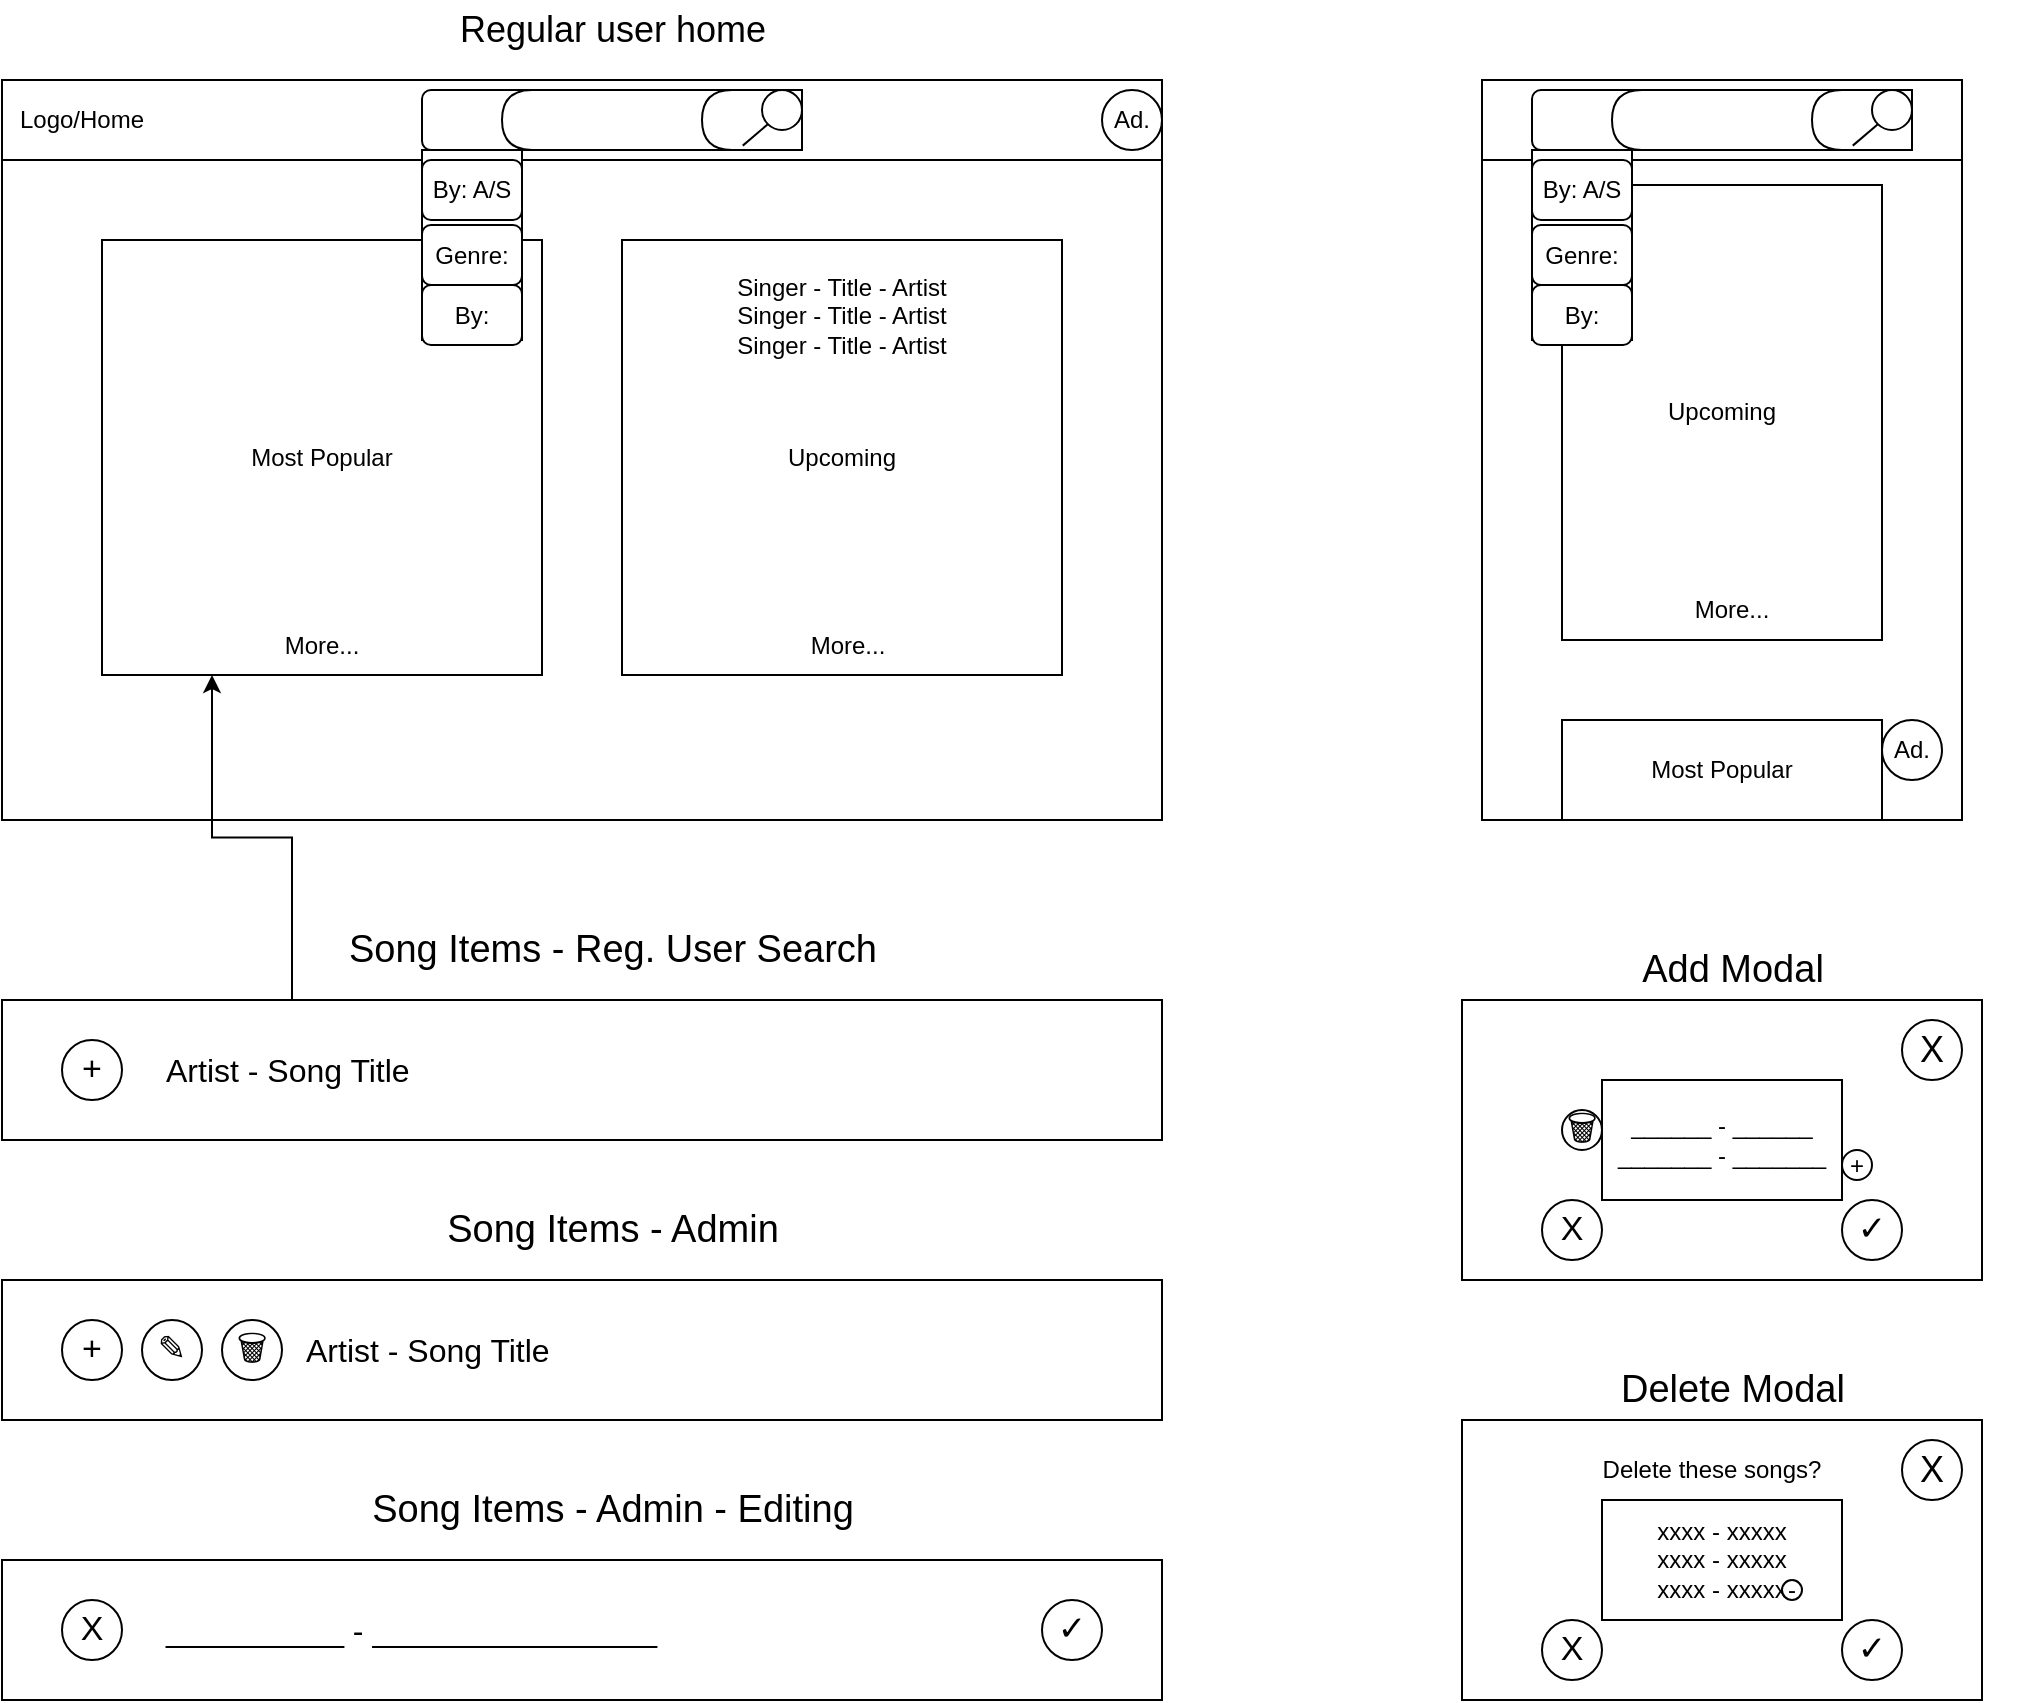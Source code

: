 <mxfile version="24.3.0" type="device">
  <diagram name="Page-1" id="60nP7bbnmSPwABMeLaZd">
    <mxGraphModel dx="1312" dy="751" grid="1" gridSize="10" guides="1" tooltips="1" connect="1" arrows="1" fold="1" page="1" pageScale="1" pageWidth="850" pageHeight="1100" math="0" shadow="0">
      <root>
        <mxCell id="0" />
        <mxCell id="1" parent="0" />
        <mxCell id="r8Hm6_AhLgGKU_c6-KS3-1" value="" style="rounded=0;whiteSpace=wrap;html=1;" vertex="1" parent="1">
          <mxGeometry x="120" y="100" width="580" height="370" as="geometry" />
        </mxCell>
        <mxCell id="r8Hm6_AhLgGKU_c6-KS3-2" value="" style="rounded=0;whiteSpace=wrap;html=1;" vertex="1" parent="1">
          <mxGeometry x="120" y="100" width="580" height="40" as="geometry" />
        </mxCell>
        <mxCell id="r8Hm6_AhLgGKU_c6-KS3-3" value="Ad." style="ellipse;whiteSpace=wrap;html=1;aspect=fixed;" vertex="1" parent="1">
          <mxGeometry x="670" y="105" width="30" height="30" as="geometry" />
        </mxCell>
        <mxCell id="r8Hm6_AhLgGKU_c6-KS3-5" value="" style="rounded=1;whiteSpace=wrap;html=1;" vertex="1" parent="1">
          <mxGeometry x="330" y="105" width="190" height="30" as="geometry" />
        </mxCell>
        <mxCell id="r8Hm6_AhLgGKU_c6-KS3-7" value="" style="shape=delay;whiteSpace=wrap;html=1;rotation=-180;" vertex="1" parent="1">
          <mxGeometry x="370" y="105" width="150" height="30" as="geometry" />
        </mxCell>
        <mxCell id="r8Hm6_AhLgGKU_c6-KS3-8" value="" style="shape=delay;whiteSpace=wrap;html=1;rotation=-180;" vertex="1" parent="1">
          <mxGeometry x="470" y="105" width="50" height="30" as="geometry" />
        </mxCell>
        <mxCell id="r8Hm6_AhLgGKU_c6-KS3-10" value="Logo/Home" style="text;html=1;align=center;verticalAlign=middle;whiteSpace=wrap;rounded=0;" vertex="1" parent="1">
          <mxGeometry x="130" y="105" width="60" height="30" as="geometry" />
        </mxCell>
        <mxCell id="r8Hm6_AhLgGKU_c6-KS3-18" value="Most Popular" style="rounded=0;whiteSpace=wrap;html=1;" vertex="1" parent="1">
          <mxGeometry x="170" y="180" width="220" height="217.5" as="geometry" />
        </mxCell>
        <mxCell id="r8Hm6_AhLgGKU_c6-KS3-11" value="" style="rounded=0;whiteSpace=wrap;html=1;" vertex="1" parent="1">
          <mxGeometry x="330" y="135" width="50" height="95" as="geometry" />
        </mxCell>
        <mxCell id="r8Hm6_AhLgGKU_c6-KS3-12" value="By: A/S" style="rounded=1;whiteSpace=wrap;html=1;" vertex="1" parent="1">
          <mxGeometry x="330" y="140" width="50" height="30" as="geometry" />
        </mxCell>
        <mxCell id="r8Hm6_AhLgGKU_c6-KS3-13" value="Genre:" style="rounded=1;whiteSpace=wrap;html=1;" vertex="1" parent="1">
          <mxGeometry x="330" y="172.5" width="50" height="30" as="geometry" />
        </mxCell>
        <mxCell id="r8Hm6_AhLgGKU_c6-KS3-15" value="" style="ellipse;whiteSpace=wrap;html=1;aspect=fixed;" vertex="1" parent="1">
          <mxGeometry x="500" y="105" width="20" height="20" as="geometry" />
        </mxCell>
        <mxCell id="r8Hm6_AhLgGKU_c6-KS3-16" value="" style="endArrow=none;html=1;rounded=0;entryX=0;entryY=1;entryDx=0;entryDy=0;exitX=0.592;exitY=0.073;exitDx=0;exitDy=0;exitPerimeter=0;" edge="1" parent="1" source="r8Hm6_AhLgGKU_c6-KS3-8" target="r8Hm6_AhLgGKU_c6-KS3-15">
          <mxGeometry width="50" height="50" relative="1" as="geometry">
            <mxPoint x="530" y="210" as="sourcePoint" />
            <mxPoint x="580" y="160" as="targetPoint" />
          </mxGeometry>
        </mxCell>
        <mxCell id="r8Hm6_AhLgGKU_c6-KS3-17" value="&lt;font style=&quot;font-size: 18px;&quot;&gt;Regular user home&lt;/font&gt;" style="text;html=1;align=center;verticalAlign=middle;whiteSpace=wrap;rounded=0;" vertex="1" parent="1">
          <mxGeometry x="313" y="60" width="225" height="30" as="geometry" />
        </mxCell>
        <mxCell id="r8Hm6_AhLgGKU_c6-KS3-19" value="Upcoming" style="rounded=0;whiteSpace=wrap;html=1;" vertex="1" parent="1">
          <mxGeometry x="430" y="180" width="220" height="217.5" as="geometry" />
        </mxCell>
        <mxCell id="r8Hm6_AhLgGKU_c6-KS3-20" value="By:" style="rounded=1;whiteSpace=wrap;html=1;" vertex="1" parent="1">
          <mxGeometry x="330" y="202.5" width="50" height="30" as="geometry" />
        </mxCell>
        <mxCell id="r8Hm6_AhLgGKU_c6-KS3-21" value="" style="rounded=0;whiteSpace=wrap;html=1;" vertex="1" parent="1">
          <mxGeometry x="860" y="100" width="240" height="370" as="geometry" />
        </mxCell>
        <mxCell id="r8Hm6_AhLgGKU_c6-KS3-22" value="" style="rounded=0;whiteSpace=wrap;html=1;" vertex="1" parent="1">
          <mxGeometry x="860" y="100" width="240" height="40" as="geometry" />
        </mxCell>
        <mxCell id="r8Hm6_AhLgGKU_c6-KS3-23" value="Ad." style="ellipse;whiteSpace=wrap;html=1;aspect=fixed;" vertex="1" parent="1">
          <mxGeometry x="1060" y="420" width="30" height="30" as="geometry" />
        </mxCell>
        <mxCell id="r8Hm6_AhLgGKU_c6-KS3-24" value="" style="rounded=1;whiteSpace=wrap;html=1;" vertex="1" parent="1">
          <mxGeometry x="885" y="105" width="190" height="30" as="geometry" />
        </mxCell>
        <mxCell id="r8Hm6_AhLgGKU_c6-KS3-25" value="" style="shape=delay;whiteSpace=wrap;html=1;rotation=-180;" vertex="1" parent="1">
          <mxGeometry x="925" y="105" width="150" height="30" as="geometry" />
        </mxCell>
        <mxCell id="r8Hm6_AhLgGKU_c6-KS3-26" value="" style="shape=delay;whiteSpace=wrap;html=1;rotation=-180;" vertex="1" parent="1">
          <mxGeometry x="1025" y="105" width="50" height="30" as="geometry" />
        </mxCell>
        <mxCell id="r8Hm6_AhLgGKU_c6-KS3-30" value="" style="ellipse;whiteSpace=wrap;html=1;aspect=fixed;" vertex="1" parent="1">
          <mxGeometry x="1055" y="105" width="20" height="20" as="geometry" />
        </mxCell>
        <mxCell id="r8Hm6_AhLgGKU_c6-KS3-31" value="" style="endArrow=none;html=1;rounded=0;entryX=0;entryY=1;entryDx=0;entryDy=0;exitX=0.592;exitY=0.073;exitDx=0;exitDy=0;exitPerimeter=0;" edge="1" parent="1" source="r8Hm6_AhLgGKU_c6-KS3-26" target="r8Hm6_AhLgGKU_c6-KS3-30">
          <mxGeometry width="50" height="50" relative="1" as="geometry">
            <mxPoint x="1085" y="210" as="sourcePoint" />
            <mxPoint x="1135" y="160" as="targetPoint" />
          </mxGeometry>
        </mxCell>
        <mxCell id="r8Hm6_AhLgGKU_c6-KS3-33" value="Upcoming" style="rounded=0;whiteSpace=wrap;html=1;" vertex="1" parent="1">
          <mxGeometry x="900" y="152.5" width="160" height="227.5" as="geometry" />
        </mxCell>
        <mxCell id="r8Hm6_AhLgGKU_c6-KS3-27" value="" style="rounded=0;whiteSpace=wrap;html=1;" vertex="1" parent="1">
          <mxGeometry x="885" y="135" width="50" height="95" as="geometry" />
        </mxCell>
        <mxCell id="r8Hm6_AhLgGKU_c6-KS3-32" value="By:" style="rounded=1;whiteSpace=wrap;html=1;" vertex="1" parent="1">
          <mxGeometry x="885" y="202.5" width="50" height="30" as="geometry" />
        </mxCell>
        <mxCell id="r8Hm6_AhLgGKU_c6-KS3-29" value="Genre:" style="rounded=1;whiteSpace=wrap;html=1;" vertex="1" parent="1">
          <mxGeometry x="885" y="172.5" width="50" height="30" as="geometry" />
        </mxCell>
        <mxCell id="r8Hm6_AhLgGKU_c6-KS3-28" value="By: A/S" style="rounded=1;whiteSpace=wrap;html=1;" vertex="1" parent="1">
          <mxGeometry x="885" y="140" width="50" height="30" as="geometry" />
        </mxCell>
        <mxCell id="r8Hm6_AhLgGKU_c6-KS3-34" value="Most Popular" style="rounded=0;whiteSpace=wrap;html=1;" vertex="1" parent="1">
          <mxGeometry x="900" y="420" width="160" height="50" as="geometry" />
        </mxCell>
        <mxCell id="r8Hm6_AhLgGKU_c6-KS3-74" style="edgeStyle=orthogonalEdgeStyle;rounded=0;orthogonalLoop=1;jettySize=auto;html=1;exitX=0.25;exitY=0;exitDx=0;exitDy=0;entryX=0.25;entryY=1;entryDx=0;entryDy=0;" edge="1" parent="1" source="r8Hm6_AhLgGKU_c6-KS3-35" target="r8Hm6_AhLgGKU_c6-KS3-18">
          <mxGeometry relative="1" as="geometry" />
        </mxCell>
        <mxCell id="r8Hm6_AhLgGKU_c6-KS3-35" value="" style="rounded=0;whiteSpace=wrap;html=1;" vertex="1" parent="1">
          <mxGeometry x="120" y="560" width="580" height="70" as="geometry" />
        </mxCell>
        <mxCell id="r8Hm6_AhLgGKU_c6-KS3-36" value="&lt;font style=&quot;font-size: 19px;&quot;&gt;Song Items - Reg. User Search&lt;/font&gt;" style="text;html=1;align=center;verticalAlign=middle;whiteSpace=wrap;rounded=0;" vertex="1" parent="1">
          <mxGeometry x="278" y="520" width="295" height="30" as="geometry" />
        </mxCell>
        <mxCell id="r8Hm6_AhLgGKU_c6-KS3-38" value="&lt;font style=&quot;font-size: 16px;&quot;&gt;Artist - Song Title&lt;/font&gt;" style="text;html=1;align=left;verticalAlign=middle;whiteSpace=wrap;rounded=0;" vertex="1" parent="1">
          <mxGeometry x="200" y="580" width="460" height="30" as="geometry" />
        </mxCell>
        <mxCell id="r8Hm6_AhLgGKU_c6-KS3-39" value="&lt;font style=&quot;font-size: 17px;&quot;&gt;+&lt;/font&gt;" style="ellipse;whiteSpace=wrap;html=1;aspect=fixed;" vertex="1" parent="1">
          <mxGeometry x="150" y="580" width="30" height="30" as="geometry" />
        </mxCell>
        <mxCell id="r8Hm6_AhLgGKU_c6-KS3-40" value="" style="rounded=0;whiteSpace=wrap;html=1;" vertex="1" parent="1">
          <mxGeometry x="850" y="560" width="260" height="140" as="geometry" />
        </mxCell>
        <mxCell id="r8Hm6_AhLgGKU_c6-KS3-41" value="&lt;font style=&quot;font-size: 19px;&quot;&gt;Add Modal&lt;/font&gt;" style="text;html=1;align=center;verticalAlign=middle;whiteSpace=wrap;rounded=0;" vertex="1" parent="1">
          <mxGeometry x="837.5" y="530" width="295" height="30" as="geometry" />
        </mxCell>
        <mxCell id="r8Hm6_AhLgGKU_c6-KS3-43" value="&lt;font style=&quot;font-size: 18px;&quot;&gt;X&lt;/font&gt;" style="ellipse;whiteSpace=wrap;html=1;aspect=fixed;" vertex="1" parent="1">
          <mxGeometry x="1070" y="570" width="30" height="30" as="geometry" />
        </mxCell>
        <mxCell id="r8Hm6_AhLgGKU_c6-KS3-44" value="" style="rounded=0;whiteSpace=wrap;html=1;" vertex="1" parent="1">
          <mxGeometry x="850" y="770" width="260" height="140" as="geometry" />
        </mxCell>
        <mxCell id="r8Hm6_AhLgGKU_c6-KS3-45" value="&lt;font style=&quot;font-size: 19px;&quot;&gt;Delete Modal&lt;/font&gt;" style="text;html=1;align=center;verticalAlign=middle;whiteSpace=wrap;rounded=0;" vertex="1" parent="1">
          <mxGeometry x="837.5" y="740" width="295" height="30" as="geometry" />
        </mxCell>
        <mxCell id="r8Hm6_AhLgGKU_c6-KS3-46" value="&lt;font style=&quot;font-size: 18px;&quot;&gt;X&lt;/font&gt;" style="ellipse;whiteSpace=wrap;html=1;aspect=fixed;" vertex="1" parent="1">
          <mxGeometry x="1070" y="780" width="30" height="30" as="geometry" />
        </mxCell>
        <mxCell id="r8Hm6_AhLgGKU_c6-KS3-47" value="" style="rounded=0;whiteSpace=wrap;html=1;" vertex="1" parent="1">
          <mxGeometry x="120" y="700" width="580" height="70" as="geometry" />
        </mxCell>
        <mxCell id="r8Hm6_AhLgGKU_c6-KS3-48" value="&lt;font style=&quot;font-size: 19px;&quot;&gt;Song Items - Admin&lt;/font&gt;" style="text;html=1;align=center;verticalAlign=middle;whiteSpace=wrap;rounded=0;" vertex="1" parent="1">
          <mxGeometry x="278" y="660" width="295" height="30" as="geometry" />
        </mxCell>
        <mxCell id="r8Hm6_AhLgGKU_c6-KS3-49" value="&lt;font style=&quot;font-size: 16px;&quot;&gt;Artist - Song Title&lt;/font&gt;" style="text;html=1;align=left;verticalAlign=middle;whiteSpace=wrap;rounded=0;" vertex="1" parent="1">
          <mxGeometry x="270" y="720" width="390" height="30" as="geometry" />
        </mxCell>
        <mxCell id="r8Hm6_AhLgGKU_c6-KS3-50" value="&lt;font style=&quot;font-size: 17px;&quot;&gt;+&lt;/font&gt;" style="ellipse;whiteSpace=wrap;html=1;aspect=fixed;" vertex="1" parent="1">
          <mxGeometry x="150" y="720" width="30" height="30" as="geometry" />
        </mxCell>
        <mxCell id="r8Hm6_AhLgGKU_c6-KS3-51" value="&lt;font style=&quot;font-size: 17px;&quot;&gt;✎&lt;/font&gt;" style="ellipse;whiteSpace=wrap;html=1;aspect=fixed;" vertex="1" parent="1">
          <mxGeometry x="190" y="720" width="30" height="30" as="geometry" />
        </mxCell>
        <mxCell id="r8Hm6_AhLgGKU_c6-KS3-52" value="&lt;font style=&quot;font-size: 17px;&quot;&gt;🗑&lt;/font&gt;" style="ellipse;whiteSpace=wrap;html=1;aspect=fixed;" vertex="1" parent="1">
          <mxGeometry x="230" y="720" width="30" height="30" as="geometry" />
        </mxCell>
        <mxCell id="r8Hm6_AhLgGKU_c6-KS3-53" value="" style="rounded=0;whiteSpace=wrap;html=1;" vertex="1" parent="1">
          <mxGeometry x="120" y="840" width="580" height="70" as="geometry" />
        </mxCell>
        <mxCell id="r8Hm6_AhLgGKU_c6-KS3-54" value="&lt;font style=&quot;font-size: 19px;&quot;&gt;Song Items - Admin - Editing&lt;/font&gt;" style="text;html=1;align=center;verticalAlign=middle;whiteSpace=wrap;rounded=0;" vertex="1" parent="1">
          <mxGeometry x="278" y="800" width="295" height="30" as="geometry" />
        </mxCell>
        <mxCell id="r8Hm6_AhLgGKU_c6-KS3-55" value="&lt;font style=&quot;font-size: 16px;&quot;&gt;__________ - ________________&lt;/font&gt;" style="text;html=1;align=left;verticalAlign=middle;whiteSpace=wrap;rounded=0;" vertex="1" parent="1">
          <mxGeometry x="200" y="860" width="390" height="30" as="geometry" />
        </mxCell>
        <mxCell id="r8Hm6_AhLgGKU_c6-KS3-56" value="&lt;font style=&quot;font-size: 17px;&quot;&gt;X&lt;/font&gt;" style="ellipse;whiteSpace=wrap;html=1;aspect=fixed;" vertex="1" parent="1">
          <mxGeometry x="150" y="860" width="30" height="30" as="geometry" />
        </mxCell>
        <mxCell id="r8Hm6_AhLgGKU_c6-KS3-58" value="&lt;font style=&quot;font-size: 17px;&quot;&gt;✓&lt;/font&gt;" style="ellipse;whiteSpace=wrap;html=1;aspect=fixed;" vertex="1" parent="1">
          <mxGeometry x="640" y="860" width="30" height="30" as="geometry" />
        </mxCell>
        <mxCell id="r8Hm6_AhLgGKU_c6-KS3-59" value="Delete these songs?" style="text;html=1;align=center;verticalAlign=middle;whiteSpace=wrap;rounded=0;" vertex="1" parent="1">
          <mxGeometry x="890" y="780" width="170" height="30" as="geometry" />
        </mxCell>
        <mxCell id="r8Hm6_AhLgGKU_c6-KS3-60" value="xxxx - xxxxx&lt;br&gt;xxxx - xxxxx&lt;br&gt;xxxx - xxxxx" style="rounded=0;whiteSpace=wrap;html=1;" vertex="1" parent="1">
          <mxGeometry x="920" y="810" width="120" height="60" as="geometry" />
        </mxCell>
        <mxCell id="r8Hm6_AhLgGKU_c6-KS3-61" value="&lt;font style=&quot;font-size: 17px;&quot;&gt;✓&lt;/font&gt;" style="ellipse;whiteSpace=wrap;html=1;aspect=fixed;" vertex="1" parent="1">
          <mxGeometry x="1040" y="870" width="30" height="30" as="geometry" />
        </mxCell>
        <mxCell id="r8Hm6_AhLgGKU_c6-KS3-62" value="&lt;font style=&quot;font-size: 17px;&quot;&gt;X&lt;/font&gt;" style="ellipse;whiteSpace=wrap;html=1;aspect=fixed;" vertex="1" parent="1">
          <mxGeometry x="890" y="870" width="30" height="30" as="geometry" />
        </mxCell>
        <mxCell id="r8Hm6_AhLgGKU_c6-KS3-63" value="______ - ______&lt;br&gt;_______ - _______" style="rounded=0;whiteSpace=wrap;html=1;" vertex="1" parent="1">
          <mxGeometry x="920" y="600" width="120" height="60" as="geometry" />
        </mxCell>
        <mxCell id="r8Hm6_AhLgGKU_c6-KS3-64" value="&lt;font style=&quot;font-size: 17px;&quot;&gt;✓&lt;/font&gt;" style="ellipse;whiteSpace=wrap;html=1;aspect=fixed;" vertex="1" parent="1">
          <mxGeometry x="1040" y="660" width="30" height="30" as="geometry" />
        </mxCell>
        <mxCell id="r8Hm6_AhLgGKU_c6-KS3-65" value="&lt;font style=&quot;font-size: 17px;&quot;&gt;X&lt;/font&gt;" style="ellipse;whiteSpace=wrap;html=1;aspect=fixed;" vertex="1" parent="1">
          <mxGeometry x="890" y="660" width="30" height="30" as="geometry" />
        </mxCell>
        <mxCell id="r8Hm6_AhLgGKU_c6-KS3-66" value="+" style="ellipse;whiteSpace=wrap;html=1;aspect=fixed;" vertex="1" parent="1">
          <mxGeometry x="1040" y="635" width="15" height="15" as="geometry" />
        </mxCell>
        <mxCell id="r8Hm6_AhLgGKU_c6-KS3-70" value="&lt;font style=&quot;font-size: 17px;&quot;&gt;🗑&lt;/font&gt;" style="ellipse;whiteSpace=wrap;html=1;aspect=fixed;" vertex="1" parent="1">
          <mxGeometry x="900" y="615" width="20" height="20" as="geometry" />
        </mxCell>
        <mxCell id="r8Hm6_AhLgGKU_c6-KS3-71" value="More..." style="text;html=1;align=center;verticalAlign=middle;whiteSpace=wrap;rounded=0;" vertex="1" parent="1">
          <mxGeometry x="250" y="367.5" width="60" height="30" as="geometry" />
        </mxCell>
        <mxCell id="r8Hm6_AhLgGKU_c6-KS3-72" value="More..." style="text;html=1;align=center;verticalAlign=middle;whiteSpace=wrap;rounded=0;" vertex="1" parent="1">
          <mxGeometry x="513" y="367.5" width="60" height="30" as="geometry" />
        </mxCell>
        <mxCell id="r8Hm6_AhLgGKU_c6-KS3-73" value="More..." style="text;html=1;align=center;verticalAlign=middle;whiteSpace=wrap;rounded=0;" vertex="1" parent="1">
          <mxGeometry x="955" y="350" width="60" height="30" as="geometry" />
        </mxCell>
        <mxCell id="r8Hm6_AhLgGKU_c6-KS3-75" value="Singer - Title - Artist&lt;br&gt;Singer - Title - Artist&lt;br&gt;Singer - Title - Artist" style="text;html=1;align=center;verticalAlign=middle;whiteSpace=wrap;rounded=0;" vertex="1" parent="1">
          <mxGeometry x="440" y="202.5" width="200" height="30" as="geometry" />
        </mxCell>
        <mxCell id="r8Hm6_AhLgGKU_c6-KS3-76" value="-" style="ellipse;whiteSpace=wrap;html=1;aspect=fixed;" vertex="1" parent="1">
          <mxGeometry x="1010" y="850" width="10" height="10" as="geometry" />
        </mxCell>
      </root>
    </mxGraphModel>
  </diagram>
</mxfile>
